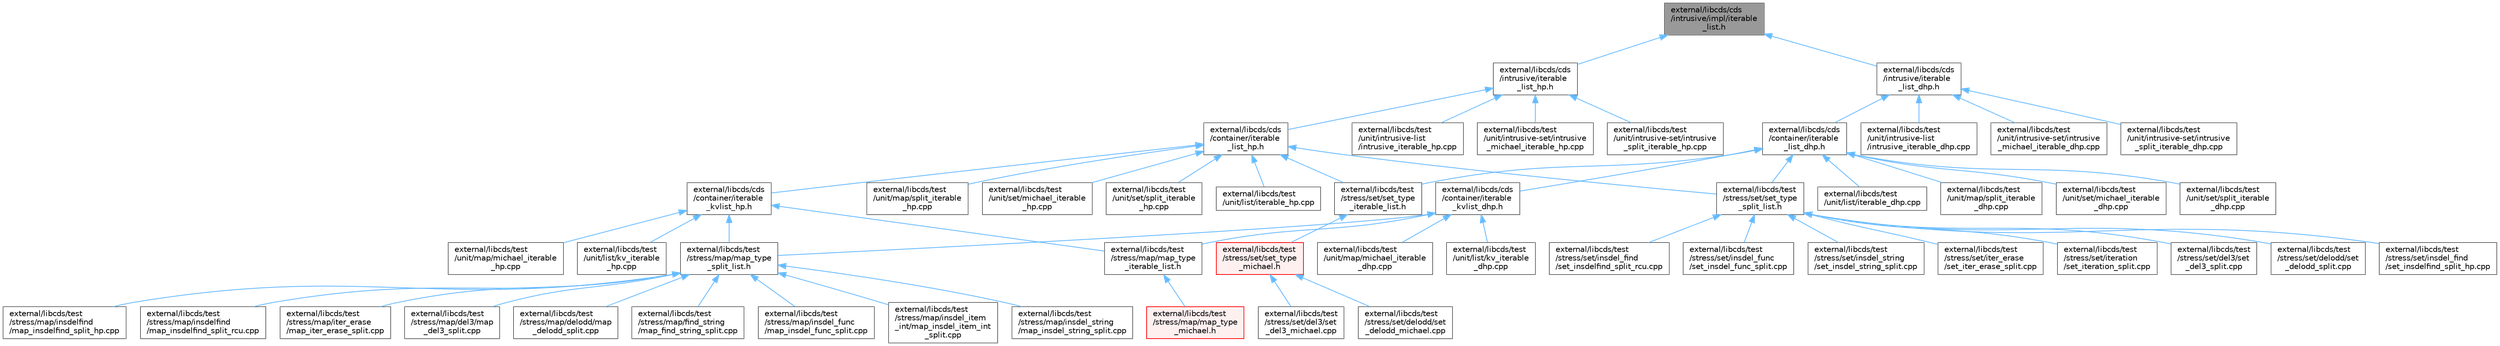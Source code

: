 digraph "external/libcds/cds/intrusive/impl/iterable_list.h"
{
 // LATEX_PDF_SIZE
  bgcolor="transparent";
  edge [fontname=Helvetica,fontsize=10,labelfontname=Helvetica,labelfontsize=10];
  node [fontname=Helvetica,fontsize=10,shape=box,height=0.2,width=0.4];
  Node1 [id="Node000001",label="external/libcds/cds\l/intrusive/impl/iterable\l_list.h",height=0.2,width=0.4,color="gray40", fillcolor="grey60", style="filled", fontcolor="black",tooltip=" "];
  Node1 -> Node2 [id="edge1_Node000001_Node000002",dir="back",color="steelblue1",style="solid",tooltip=" "];
  Node2 [id="Node000002",label="external/libcds/cds\l/intrusive/iterable\l_list_dhp.h",height=0.2,width=0.4,color="grey40", fillcolor="white", style="filled",URL="$intrusive_2iterable__list__dhp_8h.html",tooltip=" "];
  Node2 -> Node3 [id="edge2_Node000002_Node000003",dir="back",color="steelblue1",style="solid",tooltip=" "];
  Node3 [id="Node000003",label="external/libcds/cds\l/container/iterable\l_list_dhp.h",height=0.2,width=0.4,color="grey40", fillcolor="white", style="filled",URL="$container_2iterable__list__dhp_8h.html",tooltip=" "];
  Node3 -> Node4 [id="edge3_Node000003_Node000004",dir="back",color="steelblue1",style="solid",tooltip=" "];
  Node4 [id="Node000004",label="external/libcds/cds\l/container/iterable\l_kvlist_dhp.h",height=0.2,width=0.4,color="grey40", fillcolor="white", style="filled",URL="$iterable__kvlist__dhp_8h.html",tooltip=" "];
  Node4 -> Node5 [id="edge4_Node000004_Node000005",dir="back",color="steelblue1",style="solid",tooltip=" "];
  Node5 [id="Node000005",label="external/libcds/test\l/stress/map/map_type\l_iterable_list.h",height=0.2,width=0.4,color="grey40", fillcolor="white", style="filled",URL="$map__type__iterable__list_8h.html",tooltip=" "];
  Node5 -> Node6 [id="edge5_Node000005_Node000006",dir="back",color="steelblue1",style="solid",tooltip=" "];
  Node6 [id="Node000006",label="external/libcds/test\l/stress/map/map_type\l_michael.h",height=0.2,width=0.4,color="red", fillcolor="#FFF0F0", style="filled",URL="$map__type__michael_8h.html",tooltip=" "];
  Node4 -> Node16 [id="edge6_Node000004_Node000016",dir="back",color="steelblue1",style="solid",tooltip=" "];
  Node16 [id="Node000016",label="external/libcds/test\l/stress/map/map_type\l_split_list.h",height=0.2,width=0.4,color="grey40", fillcolor="white", style="filled",URL="$map__type__split__list_8h.html",tooltip=" "];
  Node16 -> Node17 [id="edge7_Node000016_Node000017",dir="back",color="steelblue1",style="solid",tooltip=" "];
  Node17 [id="Node000017",label="external/libcds/test\l/stress/map/del3/map\l_del3_split.cpp",height=0.2,width=0.4,color="grey40", fillcolor="white", style="filled",URL="$map__del3__split_8cpp.html",tooltip=" "];
  Node16 -> Node18 [id="edge8_Node000016_Node000018",dir="back",color="steelblue1",style="solid",tooltip=" "];
  Node18 [id="Node000018",label="external/libcds/test\l/stress/map/delodd/map\l_delodd_split.cpp",height=0.2,width=0.4,color="grey40", fillcolor="white", style="filled",URL="$map__delodd__split_8cpp.html",tooltip=" "];
  Node16 -> Node19 [id="edge9_Node000016_Node000019",dir="back",color="steelblue1",style="solid",tooltip=" "];
  Node19 [id="Node000019",label="external/libcds/test\l/stress/map/find_string\l/map_find_string_split.cpp",height=0.2,width=0.4,color="grey40", fillcolor="white", style="filled",URL="$map__find__string__split_8cpp.html",tooltip=" "];
  Node16 -> Node20 [id="edge10_Node000016_Node000020",dir="back",color="steelblue1",style="solid",tooltip=" "];
  Node20 [id="Node000020",label="external/libcds/test\l/stress/map/insdel_func\l/map_insdel_func_split.cpp",height=0.2,width=0.4,color="grey40", fillcolor="white", style="filled",URL="$map__insdel__func__split_8cpp.html",tooltip=" "];
  Node16 -> Node21 [id="edge11_Node000016_Node000021",dir="back",color="steelblue1",style="solid",tooltip=" "];
  Node21 [id="Node000021",label="external/libcds/test\l/stress/map/insdel_item\l_int/map_insdel_item_int\l_split.cpp",height=0.2,width=0.4,color="grey40", fillcolor="white", style="filled",URL="$map__insdel__item__int__split_8cpp.html",tooltip=" "];
  Node16 -> Node22 [id="edge12_Node000016_Node000022",dir="back",color="steelblue1",style="solid",tooltip=" "];
  Node22 [id="Node000022",label="external/libcds/test\l/stress/map/insdel_string\l/map_insdel_string_split.cpp",height=0.2,width=0.4,color="grey40", fillcolor="white", style="filled",URL="$map__insdel__string__split_8cpp.html",tooltip=" "];
  Node16 -> Node23 [id="edge13_Node000016_Node000023",dir="back",color="steelblue1",style="solid",tooltip=" "];
  Node23 [id="Node000023",label="external/libcds/test\l/stress/map/insdelfind\l/map_insdelfind_split_hp.cpp",height=0.2,width=0.4,color="grey40", fillcolor="white", style="filled",URL="$map__insdelfind__split__hp_8cpp.html",tooltip=" "];
  Node16 -> Node24 [id="edge14_Node000016_Node000024",dir="back",color="steelblue1",style="solid",tooltip=" "];
  Node24 [id="Node000024",label="external/libcds/test\l/stress/map/insdelfind\l/map_insdelfind_split_rcu.cpp",height=0.2,width=0.4,color="grey40", fillcolor="white", style="filled",URL="$map__insdelfind__split__rcu_8cpp.html",tooltip=" "];
  Node16 -> Node25 [id="edge15_Node000016_Node000025",dir="back",color="steelblue1",style="solid",tooltip=" "];
  Node25 [id="Node000025",label="external/libcds/test\l/stress/map/iter_erase\l/map_iter_erase_split.cpp",height=0.2,width=0.4,color="grey40", fillcolor="white", style="filled",URL="$map__iter__erase__split_8cpp.html",tooltip=" "];
  Node4 -> Node26 [id="edge16_Node000004_Node000026",dir="back",color="steelblue1",style="solid",tooltip=" "];
  Node26 [id="Node000026",label="external/libcds/test\l/unit/list/kv_iterable\l_dhp.cpp",height=0.2,width=0.4,color="grey40", fillcolor="white", style="filled",URL="$kv__iterable__dhp_8cpp.html",tooltip=" "];
  Node4 -> Node27 [id="edge17_Node000004_Node000027",dir="back",color="steelblue1",style="solid",tooltip=" "];
  Node27 [id="Node000027",label="external/libcds/test\l/unit/map/michael_iterable\l_dhp.cpp",height=0.2,width=0.4,color="grey40", fillcolor="white", style="filled",URL="$map_2michael__iterable__dhp_8cpp.html",tooltip=" "];
  Node3 -> Node28 [id="edge18_Node000003_Node000028",dir="back",color="steelblue1",style="solid",tooltip=" "];
  Node28 [id="Node000028",label="external/libcds/test\l/stress/set/set_type\l_iterable_list.h",height=0.2,width=0.4,color="grey40", fillcolor="white", style="filled",URL="$set__type__iterable__list_8h.html",tooltip=" "];
  Node28 -> Node29 [id="edge19_Node000028_Node000029",dir="back",color="steelblue1",style="solid",tooltip=" "];
  Node29 [id="Node000029",label="external/libcds/test\l/stress/set/set_type\l_michael.h",height=0.2,width=0.4,color="red", fillcolor="#FFF0F0", style="filled",URL="$set__type__michael_8h.html",tooltip=" "];
  Node29 -> Node30 [id="edge20_Node000029_Node000030",dir="back",color="steelblue1",style="solid",tooltip=" "];
  Node30 [id="Node000030",label="external/libcds/test\l/stress/set/del3/set\l_del3_michael.cpp",height=0.2,width=0.4,color="grey40", fillcolor="white", style="filled",URL="$set__del3__michael_8cpp.html",tooltip=" "];
  Node29 -> Node31 [id="edge21_Node000029_Node000031",dir="back",color="steelblue1",style="solid",tooltip=" "];
  Node31 [id="Node000031",label="external/libcds/test\l/stress/set/delodd/set\l_delodd_michael.cpp",height=0.2,width=0.4,color="grey40", fillcolor="white", style="filled",URL="$set__delodd__michael_8cpp.html",tooltip=" "];
  Node3 -> Node38 [id="edge22_Node000003_Node000038",dir="back",color="steelblue1",style="solid",tooltip=" "];
  Node38 [id="Node000038",label="external/libcds/test\l/stress/set/set_type\l_split_list.h",height=0.2,width=0.4,color="grey40", fillcolor="white", style="filled",URL="$set__type__split__list_8h.html",tooltip=" "];
  Node38 -> Node39 [id="edge23_Node000038_Node000039",dir="back",color="steelblue1",style="solid",tooltip=" "];
  Node39 [id="Node000039",label="external/libcds/test\l/stress/set/del3/set\l_del3_split.cpp",height=0.2,width=0.4,color="grey40", fillcolor="white", style="filled",URL="$set__del3__split_8cpp.html",tooltip=" "];
  Node38 -> Node40 [id="edge24_Node000038_Node000040",dir="back",color="steelblue1",style="solid",tooltip=" "];
  Node40 [id="Node000040",label="external/libcds/test\l/stress/set/delodd/set\l_delodd_split.cpp",height=0.2,width=0.4,color="grey40", fillcolor="white", style="filled",URL="$set__delodd__split_8cpp.html",tooltip=" "];
  Node38 -> Node41 [id="edge25_Node000038_Node000041",dir="back",color="steelblue1",style="solid",tooltip=" "];
  Node41 [id="Node000041",label="external/libcds/test\l/stress/set/insdel_find\l/set_insdelfind_split_hp.cpp",height=0.2,width=0.4,color="grey40", fillcolor="white", style="filled",URL="$set__insdelfind__split__hp_8cpp.html",tooltip=" "];
  Node38 -> Node42 [id="edge26_Node000038_Node000042",dir="back",color="steelblue1",style="solid",tooltip=" "];
  Node42 [id="Node000042",label="external/libcds/test\l/stress/set/insdel_find\l/set_insdelfind_split_rcu.cpp",height=0.2,width=0.4,color="grey40", fillcolor="white", style="filled",URL="$set__insdelfind__split__rcu_8cpp.html",tooltip=" "];
  Node38 -> Node43 [id="edge27_Node000038_Node000043",dir="back",color="steelblue1",style="solid",tooltip=" "];
  Node43 [id="Node000043",label="external/libcds/test\l/stress/set/insdel_func\l/set_insdel_func_split.cpp",height=0.2,width=0.4,color="grey40", fillcolor="white", style="filled",URL="$set__insdel__func__split_8cpp.html",tooltip=" "];
  Node38 -> Node44 [id="edge28_Node000038_Node000044",dir="back",color="steelblue1",style="solid",tooltip=" "];
  Node44 [id="Node000044",label="external/libcds/test\l/stress/set/insdel_string\l/set_insdel_string_split.cpp",height=0.2,width=0.4,color="grey40", fillcolor="white", style="filled",URL="$set__insdel__string__split_8cpp.html",tooltip=" "];
  Node38 -> Node45 [id="edge29_Node000038_Node000045",dir="back",color="steelblue1",style="solid",tooltip=" "];
  Node45 [id="Node000045",label="external/libcds/test\l/stress/set/iter_erase\l/set_iter_erase_split.cpp",height=0.2,width=0.4,color="grey40", fillcolor="white", style="filled",URL="$set__iter__erase__split_8cpp.html",tooltip=" "];
  Node38 -> Node46 [id="edge30_Node000038_Node000046",dir="back",color="steelblue1",style="solid",tooltip=" "];
  Node46 [id="Node000046",label="external/libcds/test\l/stress/set/iteration\l/set_iteration_split.cpp",height=0.2,width=0.4,color="grey40", fillcolor="white", style="filled",URL="$set__iteration__split_8cpp.html",tooltip=" "];
  Node3 -> Node47 [id="edge31_Node000003_Node000047",dir="back",color="steelblue1",style="solid",tooltip=" "];
  Node47 [id="Node000047",label="external/libcds/test\l/unit/list/iterable_dhp.cpp",height=0.2,width=0.4,color="grey40", fillcolor="white", style="filled",URL="$iterable__dhp_8cpp.html",tooltip=" "];
  Node3 -> Node48 [id="edge32_Node000003_Node000048",dir="back",color="steelblue1",style="solid",tooltip=" "];
  Node48 [id="Node000048",label="external/libcds/test\l/unit/map/split_iterable\l_dhp.cpp",height=0.2,width=0.4,color="grey40", fillcolor="white", style="filled",URL="$map_2split__iterable__dhp_8cpp.html",tooltip=" "];
  Node3 -> Node49 [id="edge33_Node000003_Node000049",dir="back",color="steelblue1",style="solid",tooltip=" "];
  Node49 [id="Node000049",label="external/libcds/test\l/unit/set/michael_iterable\l_dhp.cpp",height=0.2,width=0.4,color="grey40", fillcolor="white", style="filled",URL="$set_2michael__iterable__dhp_8cpp.html",tooltip=" "];
  Node3 -> Node50 [id="edge34_Node000003_Node000050",dir="back",color="steelblue1",style="solid",tooltip=" "];
  Node50 [id="Node000050",label="external/libcds/test\l/unit/set/split_iterable\l_dhp.cpp",height=0.2,width=0.4,color="grey40", fillcolor="white", style="filled",URL="$set_2split__iterable__dhp_8cpp.html",tooltip=" "];
  Node2 -> Node51 [id="edge35_Node000002_Node000051",dir="back",color="steelblue1",style="solid",tooltip=" "];
  Node51 [id="Node000051",label="external/libcds/test\l/unit/intrusive-list\l/intrusive_iterable_dhp.cpp",height=0.2,width=0.4,color="grey40", fillcolor="white", style="filled",URL="$intrusive__iterable__dhp_8cpp.html",tooltip=" "];
  Node2 -> Node52 [id="edge36_Node000002_Node000052",dir="back",color="steelblue1",style="solid",tooltip=" "];
  Node52 [id="Node000052",label="external/libcds/test\l/unit/intrusive-set/intrusive\l_michael_iterable_dhp.cpp",height=0.2,width=0.4,color="grey40", fillcolor="white", style="filled",URL="$intrusive__michael__iterable__dhp_8cpp.html",tooltip=" "];
  Node2 -> Node53 [id="edge37_Node000002_Node000053",dir="back",color="steelblue1",style="solid",tooltip=" "];
  Node53 [id="Node000053",label="external/libcds/test\l/unit/intrusive-set/intrusive\l_split_iterable_dhp.cpp",height=0.2,width=0.4,color="grey40", fillcolor="white", style="filled",URL="$intrusive__split__iterable__dhp_8cpp.html",tooltip=" "];
  Node1 -> Node54 [id="edge38_Node000001_Node000054",dir="back",color="steelblue1",style="solid",tooltip=" "];
  Node54 [id="Node000054",label="external/libcds/cds\l/intrusive/iterable\l_list_hp.h",height=0.2,width=0.4,color="grey40", fillcolor="white", style="filled",URL="$intrusive_2iterable__list__hp_8h.html",tooltip=" "];
  Node54 -> Node55 [id="edge39_Node000054_Node000055",dir="back",color="steelblue1",style="solid",tooltip=" "];
  Node55 [id="Node000055",label="external/libcds/cds\l/container/iterable\l_list_hp.h",height=0.2,width=0.4,color="grey40", fillcolor="white", style="filled",URL="$container_2iterable__list__hp_8h.html",tooltip=" "];
  Node55 -> Node56 [id="edge40_Node000055_Node000056",dir="back",color="steelblue1",style="solid",tooltip=" "];
  Node56 [id="Node000056",label="external/libcds/cds\l/container/iterable\l_kvlist_hp.h",height=0.2,width=0.4,color="grey40", fillcolor="white", style="filled",URL="$iterable__kvlist__hp_8h.html",tooltip=" "];
  Node56 -> Node5 [id="edge41_Node000056_Node000005",dir="back",color="steelblue1",style="solid",tooltip=" "];
  Node56 -> Node16 [id="edge42_Node000056_Node000016",dir="back",color="steelblue1",style="solid",tooltip=" "];
  Node56 -> Node57 [id="edge43_Node000056_Node000057",dir="back",color="steelblue1",style="solid",tooltip=" "];
  Node57 [id="Node000057",label="external/libcds/test\l/unit/list/kv_iterable\l_hp.cpp",height=0.2,width=0.4,color="grey40", fillcolor="white", style="filled",URL="$kv__iterable__hp_8cpp.html",tooltip=" "];
  Node56 -> Node58 [id="edge44_Node000056_Node000058",dir="back",color="steelblue1",style="solid",tooltip=" "];
  Node58 [id="Node000058",label="external/libcds/test\l/unit/map/michael_iterable\l_hp.cpp",height=0.2,width=0.4,color="grey40", fillcolor="white", style="filled",URL="$map_2michael__iterable__hp_8cpp.html",tooltip=" "];
  Node55 -> Node28 [id="edge45_Node000055_Node000028",dir="back",color="steelblue1",style="solid",tooltip=" "];
  Node55 -> Node38 [id="edge46_Node000055_Node000038",dir="back",color="steelblue1",style="solid",tooltip=" "];
  Node55 -> Node59 [id="edge47_Node000055_Node000059",dir="back",color="steelblue1",style="solid",tooltip=" "];
  Node59 [id="Node000059",label="external/libcds/test\l/unit/list/iterable_hp.cpp",height=0.2,width=0.4,color="grey40", fillcolor="white", style="filled",URL="$iterable__hp_8cpp.html",tooltip=" "];
  Node55 -> Node60 [id="edge48_Node000055_Node000060",dir="back",color="steelblue1",style="solid",tooltip=" "];
  Node60 [id="Node000060",label="external/libcds/test\l/unit/map/split_iterable\l_hp.cpp",height=0.2,width=0.4,color="grey40", fillcolor="white", style="filled",URL="$map_2split__iterable__hp_8cpp.html",tooltip=" "];
  Node55 -> Node61 [id="edge49_Node000055_Node000061",dir="back",color="steelblue1",style="solid",tooltip=" "];
  Node61 [id="Node000061",label="external/libcds/test\l/unit/set/michael_iterable\l_hp.cpp",height=0.2,width=0.4,color="grey40", fillcolor="white", style="filled",URL="$set_2michael__iterable__hp_8cpp.html",tooltip=" "];
  Node55 -> Node62 [id="edge50_Node000055_Node000062",dir="back",color="steelblue1",style="solid",tooltip=" "];
  Node62 [id="Node000062",label="external/libcds/test\l/unit/set/split_iterable\l_hp.cpp",height=0.2,width=0.4,color="grey40", fillcolor="white", style="filled",URL="$set_2split__iterable__hp_8cpp.html",tooltip=" "];
  Node54 -> Node63 [id="edge51_Node000054_Node000063",dir="back",color="steelblue1",style="solid",tooltip=" "];
  Node63 [id="Node000063",label="external/libcds/test\l/unit/intrusive-list\l/intrusive_iterable_hp.cpp",height=0.2,width=0.4,color="grey40", fillcolor="white", style="filled",URL="$intrusive__iterable__hp_8cpp.html",tooltip=" "];
  Node54 -> Node64 [id="edge52_Node000054_Node000064",dir="back",color="steelblue1",style="solid",tooltip=" "];
  Node64 [id="Node000064",label="external/libcds/test\l/unit/intrusive-set/intrusive\l_michael_iterable_hp.cpp",height=0.2,width=0.4,color="grey40", fillcolor="white", style="filled",URL="$intrusive__michael__iterable__hp_8cpp.html",tooltip=" "];
  Node54 -> Node65 [id="edge53_Node000054_Node000065",dir="back",color="steelblue1",style="solid",tooltip=" "];
  Node65 [id="Node000065",label="external/libcds/test\l/unit/intrusive-set/intrusive\l_split_iterable_hp.cpp",height=0.2,width=0.4,color="grey40", fillcolor="white", style="filled",URL="$intrusive__split__iterable__hp_8cpp.html",tooltip=" "];
}
